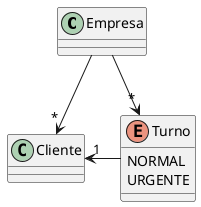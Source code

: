 @startuml
'https://plantuml.com/class-diagram

class Empresa {
}

Empresa --> "*" Cliente
Empresa --> "*" Turno
Cliente "1"<- Turno

enum Turno {
    NORMAL
    URGENTE
}

@enduml